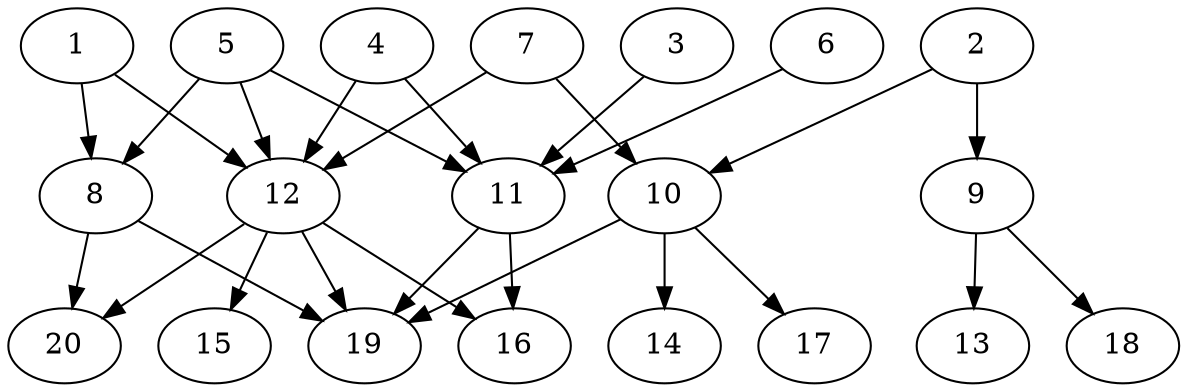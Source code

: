// DAG automatically generated by daggen at Tue Jul 23 14:29:39 2019
// ./daggen --dot -n 20 --ccr 0.5 --fat 0.7 --regular 0.5 --density 0.7 --mindata 5242880 --maxdata 52428800 
digraph G {
  1 [size="13551616", alpha="0.19", expect_size="6775808"] 
  1 -> 8 [size ="6775808"]
  1 -> 12 [size ="6775808"]
  2 [size="56276992", alpha="0.04", expect_size="28138496"] 
  2 -> 9 [size ="28138496"]
  2 -> 10 [size ="28138496"]
  3 [size="93802496", alpha="0.09", expect_size="46901248"] 
  3 -> 11 [size ="46901248"]
  4 [size="37470208", alpha="0.19", expect_size="18735104"] 
  4 -> 11 [size ="18735104"]
  4 -> 12 [size ="18735104"]
  5 [size="73781248", alpha="0.20", expect_size="36890624"] 
  5 -> 8 [size ="36890624"]
  5 -> 11 [size ="36890624"]
  5 -> 12 [size ="36890624"]
  6 [size="85454848", alpha="0.14", expect_size="42727424"] 
  6 -> 11 [size ="42727424"]
  7 [size="79818752", alpha="0.08", expect_size="39909376"] 
  7 -> 10 [size ="39909376"]
  7 -> 12 [size ="39909376"]
  8 [size="103604224", alpha="0.02", expect_size="51802112"] 
  8 -> 19 [size ="51802112"]
  8 -> 20 [size ="51802112"]
  9 [size="61956096", alpha="0.11", expect_size="30978048"] 
  9 -> 13 [size ="30978048"]
  9 -> 18 [size ="30978048"]
  10 [size="59416576", alpha="0.16", expect_size="29708288"] 
  10 -> 14 [size ="29708288"]
  10 -> 17 [size ="29708288"]
  10 -> 19 [size ="29708288"]
  11 [size="42559488", alpha="0.03", expect_size="21279744"] 
  11 -> 16 [size ="21279744"]
  11 -> 19 [size ="21279744"]
  12 [size="37718016", alpha="0.09", expect_size="18859008"] 
  12 -> 15 [size ="18859008"]
  12 -> 16 [size ="18859008"]
  12 -> 19 [size ="18859008"]
  12 -> 20 [size ="18859008"]
  13 [size="56723456", alpha="0.03", expect_size="28361728"] 
  14 [size="100020224", alpha="0.00", expect_size="50010112"] 
  15 [size="95004672", alpha="0.01", expect_size="47502336"] 
  16 [size="93773824", alpha="0.08", expect_size="46886912"] 
  17 [size="64927744", alpha="0.19", expect_size="32463872"] 
  18 [size="104361984", alpha="0.15", expect_size="52180992"] 
  19 [size="17637376", alpha="0.08", expect_size="8818688"] 
  20 [size="71022592", alpha="0.09", expect_size="35511296"] 
}
